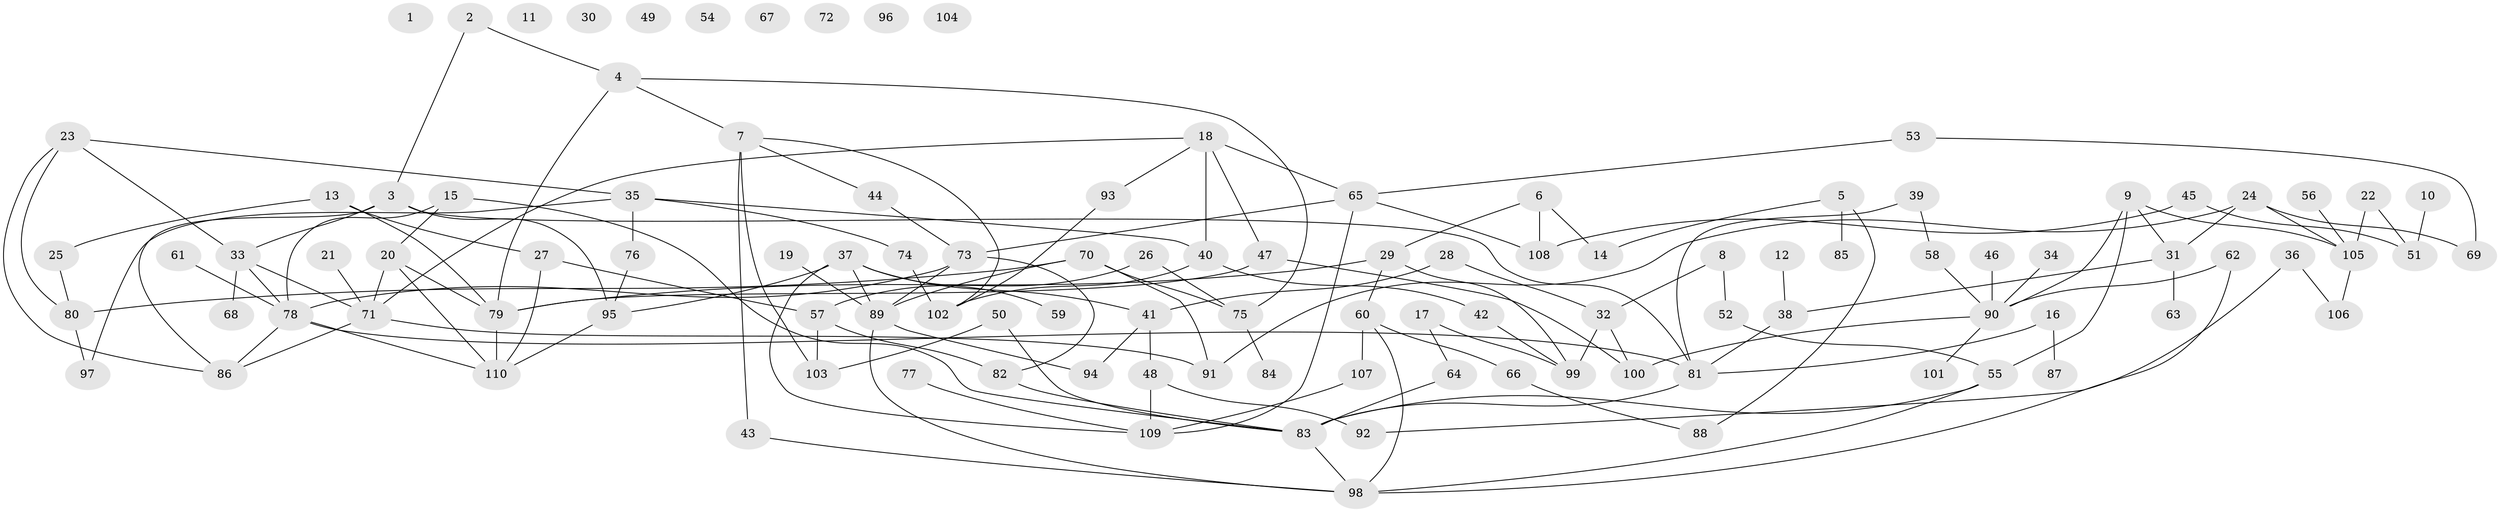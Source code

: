 // coarse degree distribution, {0: 0.11688311688311688, 4: 0.15584415584415584, 6: 0.09090909090909091, 3: 0.11688311688311688, 2: 0.23376623376623376, 1: 0.15584415584415584, 5: 0.03896103896103896, 8: 0.03896103896103896, 7: 0.03896103896103896, 9: 0.012987012987012988}
// Generated by graph-tools (version 1.1) at 2025/23/03/03/25 07:23:25]
// undirected, 110 vertices, 154 edges
graph export_dot {
graph [start="1"]
  node [color=gray90,style=filled];
  1;
  2;
  3;
  4;
  5;
  6;
  7;
  8;
  9;
  10;
  11;
  12;
  13;
  14;
  15;
  16;
  17;
  18;
  19;
  20;
  21;
  22;
  23;
  24;
  25;
  26;
  27;
  28;
  29;
  30;
  31;
  32;
  33;
  34;
  35;
  36;
  37;
  38;
  39;
  40;
  41;
  42;
  43;
  44;
  45;
  46;
  47;
  48;
  49;
  50;
  51;
  52;
  53;
  54;
  55;
  56;
  57;
  58;
  59;
  60;
  61;
  62;
  63;
  64;
  65;
  66;
  67;
  68;
  69;
  70;
  71;
  72;
  73;
  74;
  75;
  76;
  77;
  78;
  79;
  80;
  81;
  82;
  83;
  84;
  85;
  86;
  87;
  88;
  89;
  90;
  91;
  92;
  93;
  94;
  95;
  96;
  97;
  98;
  99;
  100;
  101;
  102;
  103;
  104;
  105;
  106;
  107;
  108;
  109;
  110;
  2 -- 3;
  2 -- 4;
  3 -- 33;
  3 -- 81;
  3 -- 86;
  3 -- 95;
  4 -- 7;
  4 -- 75;
  4 -- 79;
  5 -- 14;
  5 -- 85;
  5 -- 88;
  6 -- 14;
  6 -- 29;
  6 -- 108;
  7 -- 43;
  7 -- 44;
  7 -- 102;
  7 -- 103;
  8 -- 32;
  8 -- 52;
  9 -- 31;
  9 -- 55;
  9 -- 90;
  9 -- 105;
  10 -- 51;
  12 -- 38;
  13 -- 25;
  13 -- 27;
  13 -- 79;
  15 -- 20;
  15 -- 78;
  15 -- 83;
  16 -- 81;
  16 -- 87;
  17 -- 64;
  17 -- 99;
  18 -- 40;
  18 -- 47;
  18 -- 65;
  18 -- 71;
  18 -- 93;
  19 -- 89;
  20 -- 71;
  20 -- 79;
  20 -- 110;
  21 -- 71;
  22 -- 51;
  22 -- 105;
  23 -- 33;
  23 -- 35;
  23 -- 80;
  23 -- 86;
  24 -- 31;
  24 -- 69;
  24 -- 91;
  24 -- 105;
  25 -- 80;
  26 -- 57;
  26 -- 75;
  27 -- 57;
  27 -- 110;
  28 -- 32;
  28 -- 41;
  29 -- 60;
  29 -- 79;
  29 -- 99;
  31 -- 38;
  31 -- 63;
  32 -- 99;
  32 -- 100;
  33 -- 68;
  33 -- 71;
  33 -- 78;
  34 -- 90;
  35 -- 40;
  35 -- 74;
  35 -- 76;
  35 -- 97;
  36 -- 92;
  36 -- 106;
  37 -- 41;
  37 -- 59;
  37 -- 89;
  37 -- 95;
  37 -- 109;
  38 -- 81;
  39 -- 58;
  39 -- 81;
  40 -- 42;
  40 -- 102;
  41 -- 48;
  41 -- 94;
  42 -- 99;
  43 -- 98;
  44 -- 73;
  45 -- 51;
  45 -- 108;
  46 -- 90;
  47 -- 79;
  47 -- 100;
  48 -- 92;
  48 -- 109;
  50 -- 83;
  50 -- 103;
  52 -- 55;
  53 -- 65;
  53 -- 69;
  55 -- 83;
  55 -- 98;
  56 -- 105;
  57 -- 82;
  57 -- 103;
  58 -- 90;
  60 -- 66;
  60 -- 98;
  60 -- 107;
  61 -- 78;
  62 -- 90;
  62 -- 98;
  64 -- 83;
  65 -- 73;
  65 -- 108;
  65 -- 109;
  66 -- 88;
  70 -- 75;
  70 -- 80;
  70 -- 89;
  70 -- 91;
  71 -- 86;
  71 -- 91;
  73 -- 78;
  73 -- 82;
  73 -- 89;
  74 -- 102;
  75 -- 84;
  76 -- 95;
  77 -- 109;
  78 -- 81;
  78 -- 86;
  78 -- 110;
  79 -- 110;
  80 -- 97;
  81 -- 83;
  82 -- 83;
  83 -- 98;
  89 -- 94;
  89 -- 98;
  90 -- 100;
  90 -- 101;
  93 -- 102;
  95 -- 110;
  105 -- 106;
  107 -- 109;
}
